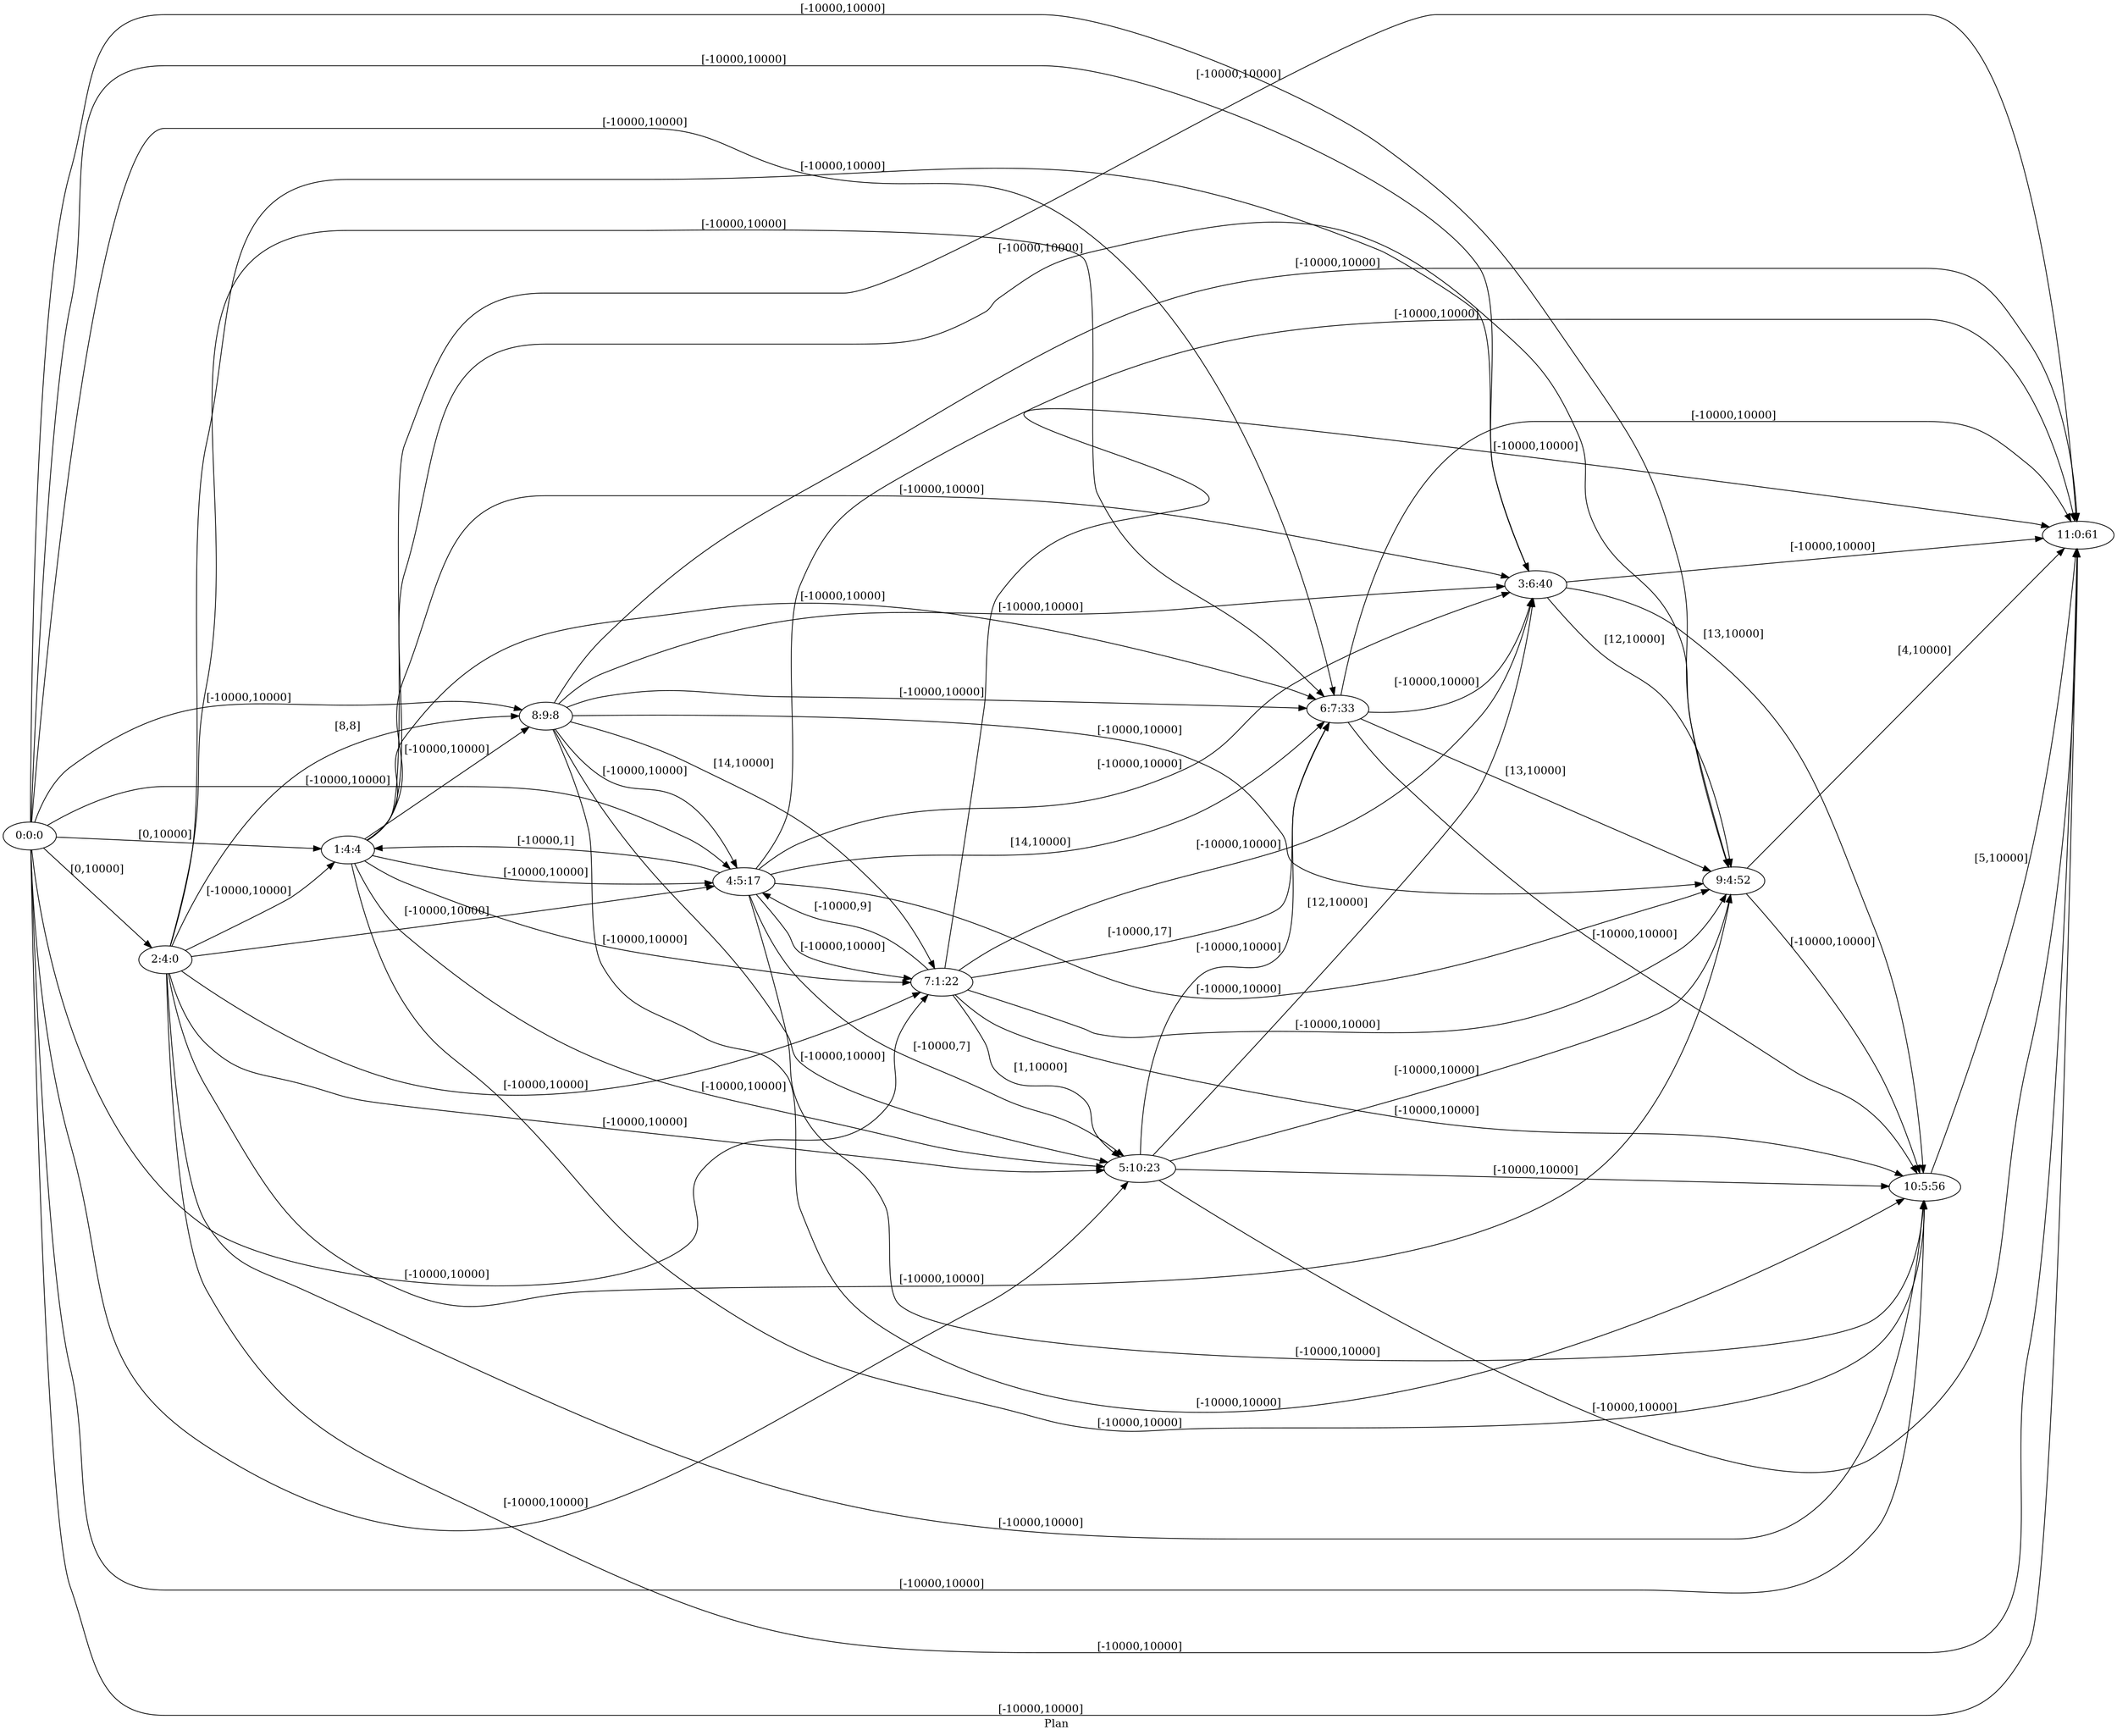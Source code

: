 digraph G {
 rankdir = LR;
 nodesep = .45; 
 size = 30;
label="Plan ";
 fldt = 0.516958;
"0:0:0"->"1:4:4"[ label = "[0,10000]"];
"0:0:0"->"2:4:0"[ label = "[0,10000]"];
"0:0:0"->"3:6:40"[ label = "[-10000,10000]"];
"0:0:0"->"4:5:17"[ label = "[-10000,10000]"];
"0:0:0"->"5:10:23"[ label = "[-10000,10000]"];
"0:0:0"->"6:7:33"[ label = "[-10000,10000]"];
"0:0:0"->"7:1:22"[ label = "[-10000,10000]"];
"0:0:0"->"8:9:8"[ label = "[-10000,10000]"];
"0:0:0"->"9:4:52"[ label = "[-10000,10000]"];
"0:0:0"->"10:5:56"[ label = "[-10000,10000]"];
"0:0:0"->"11:0:61"[ label = "[-10000,10000]"];
"1:4:4"->"3:6:40"[ label = "[-10000,10000]"];
"1:4:4"->"4:5:17"[ label = "[-10000,10000]"];
"1:4:4"->"5:10:23"[ label = "[-10000,10000]"];
"1:4:4"->"6:7:33"[ label = "[-10000,10000]"];
"1:4:4"->"7:1:22"[ label = "[-10000,10000]"];
"1:4:4"->"8:9:8"[ label = "[-10000,10000]"];
"1:4:4"->"9:4:52"[ label = "[-10000,10000]"];
"1:4:4"->"10:5:56"[ label = "[-10000,10000]"];
"1:4:4"->"11:0:61"[ label = "[-10000,10000]"];
"2:4:0"->"1:4:4"[ label = "[-10000,10000]"];
"2:4:0"->"3:6:40"[ label = "[-10000,10000]"];
"2:4:0"->"4:5:17"[ label = "[-10000,10000]"];
"2:4:0"->"5:10:23"[ label = "[-10000,10000]"];
"2:4:0"->"6:7:33"[ label = "[-10000,10000]"];
"2:4:0"->"7:1:22"[ label = "[-10000,10000]"];
"2:4:0"->"8:9:8"[ label = "[8,8]"];
"2:4:0"->"9:4:52"[ label = "[-10000,10000]"];
"2:4:0"->"10:5:56"[ label = "[-10000,10000]"];
"2:4:0"->"11:0:61"[ label = "[-10000,10000]"];
"3:6:40"->"9:4:52"[ label = "[12,10000]"];
"3:6:40"->"10:5:56"[ label = "[13,10000]"];
"3:6:40"->"11:0:61"[ label = "[-10000,10000]"];
"4:5:17"->"1:4:4"[ label = "[-10000,1]"];
"4:5:17"->"3:6:40"[ label = "[-10000,10000]"];
"4:5:17"->"5:10:23"[ label = "[-10000,7]"];
"4:5:17"->"6:7:33"[ label = "[14,10000]"];
"4:5:17"->"7:1:22"[ label = "[-10000,10000]"];
"4:5:17"->"9:4:52"[ label = "[-10000,10000]"];
"4:5:17"->"10:5:56"[ label = "[-10000,10000]"];
"4:5:17"->"11:0:61"[ label = "[-10000,10000]"];
"5:10:23"->"3:6:40"[ label = "[12,10000]"];
"5:10:23"->"6:7:33"[ label = "[-10000,10000]"];
"5:10:23"->"9:4:52"[ label = "[-10000,10000]"];
"5:10:23"->"10:5:56"[ label = "[-10000,10000]"];
"5:10:23"->"11:0:61"[ label = "[-10000,10000]"];
"6:7:33"->"3:6:40"[ label = "[-10000,10000]"];
"6:7:33"->"9:4:52"[ label = "[13,10000]"];
"6:7:33"->"10:5:56"[ label = "[-10000,10000]"];
"6:7:33"->"11:0:61"[ label = "[-10000,10000]"];
"7:1:22"->"3:6:40"[ label = "[-10000,10000]"];
"7:1:22"->"4:5:17"[ label = "[-10000,9]"];
"7:1:22"->"5:10:23"[ label = "[1,10000]"];
"7:1:22"->"6:7:33"[ label = "[-10000,17]"];
"7:1:22"->"9:4:52"[ label = "[-10000,10000]"];
"7:1:22"->"10:5:56"[ label = "[-10000,10000]"];
"7:1:22"->"11:0:61"[ label = "[-10000,10000]"];
"8:9:8"->"3:6:40"[ label = "[-10000,10000]"];
"8:9:8"->"4:5:17"[ label = "[-10000,10000]"];
"8:9:8"->"5:10:23"[ label = "[-10000,10000]"];
"8:9:8"->"6:7:33"[ label = "[-10000,10000]"];
"8:9:8"->"7:1:22"[ label = "[14,10000]"];
"8:9:8"->"9:4:52"[ label = "[-10000,10000]"];
"8:9:8"->"10:5:56"[ label = "[-10000,10000]"];
"8:9:8"->"11:0:61"[ label = "[-10000,10000]"];
"9:4:52"->"10:5:56"[ label = "[-10000,10000]"];
"9:4:52"->"11:0:61"[ label = "[4,10000]"];
"10:5:56"->"11:0:61"[ label = "[5,10000]"];
}
